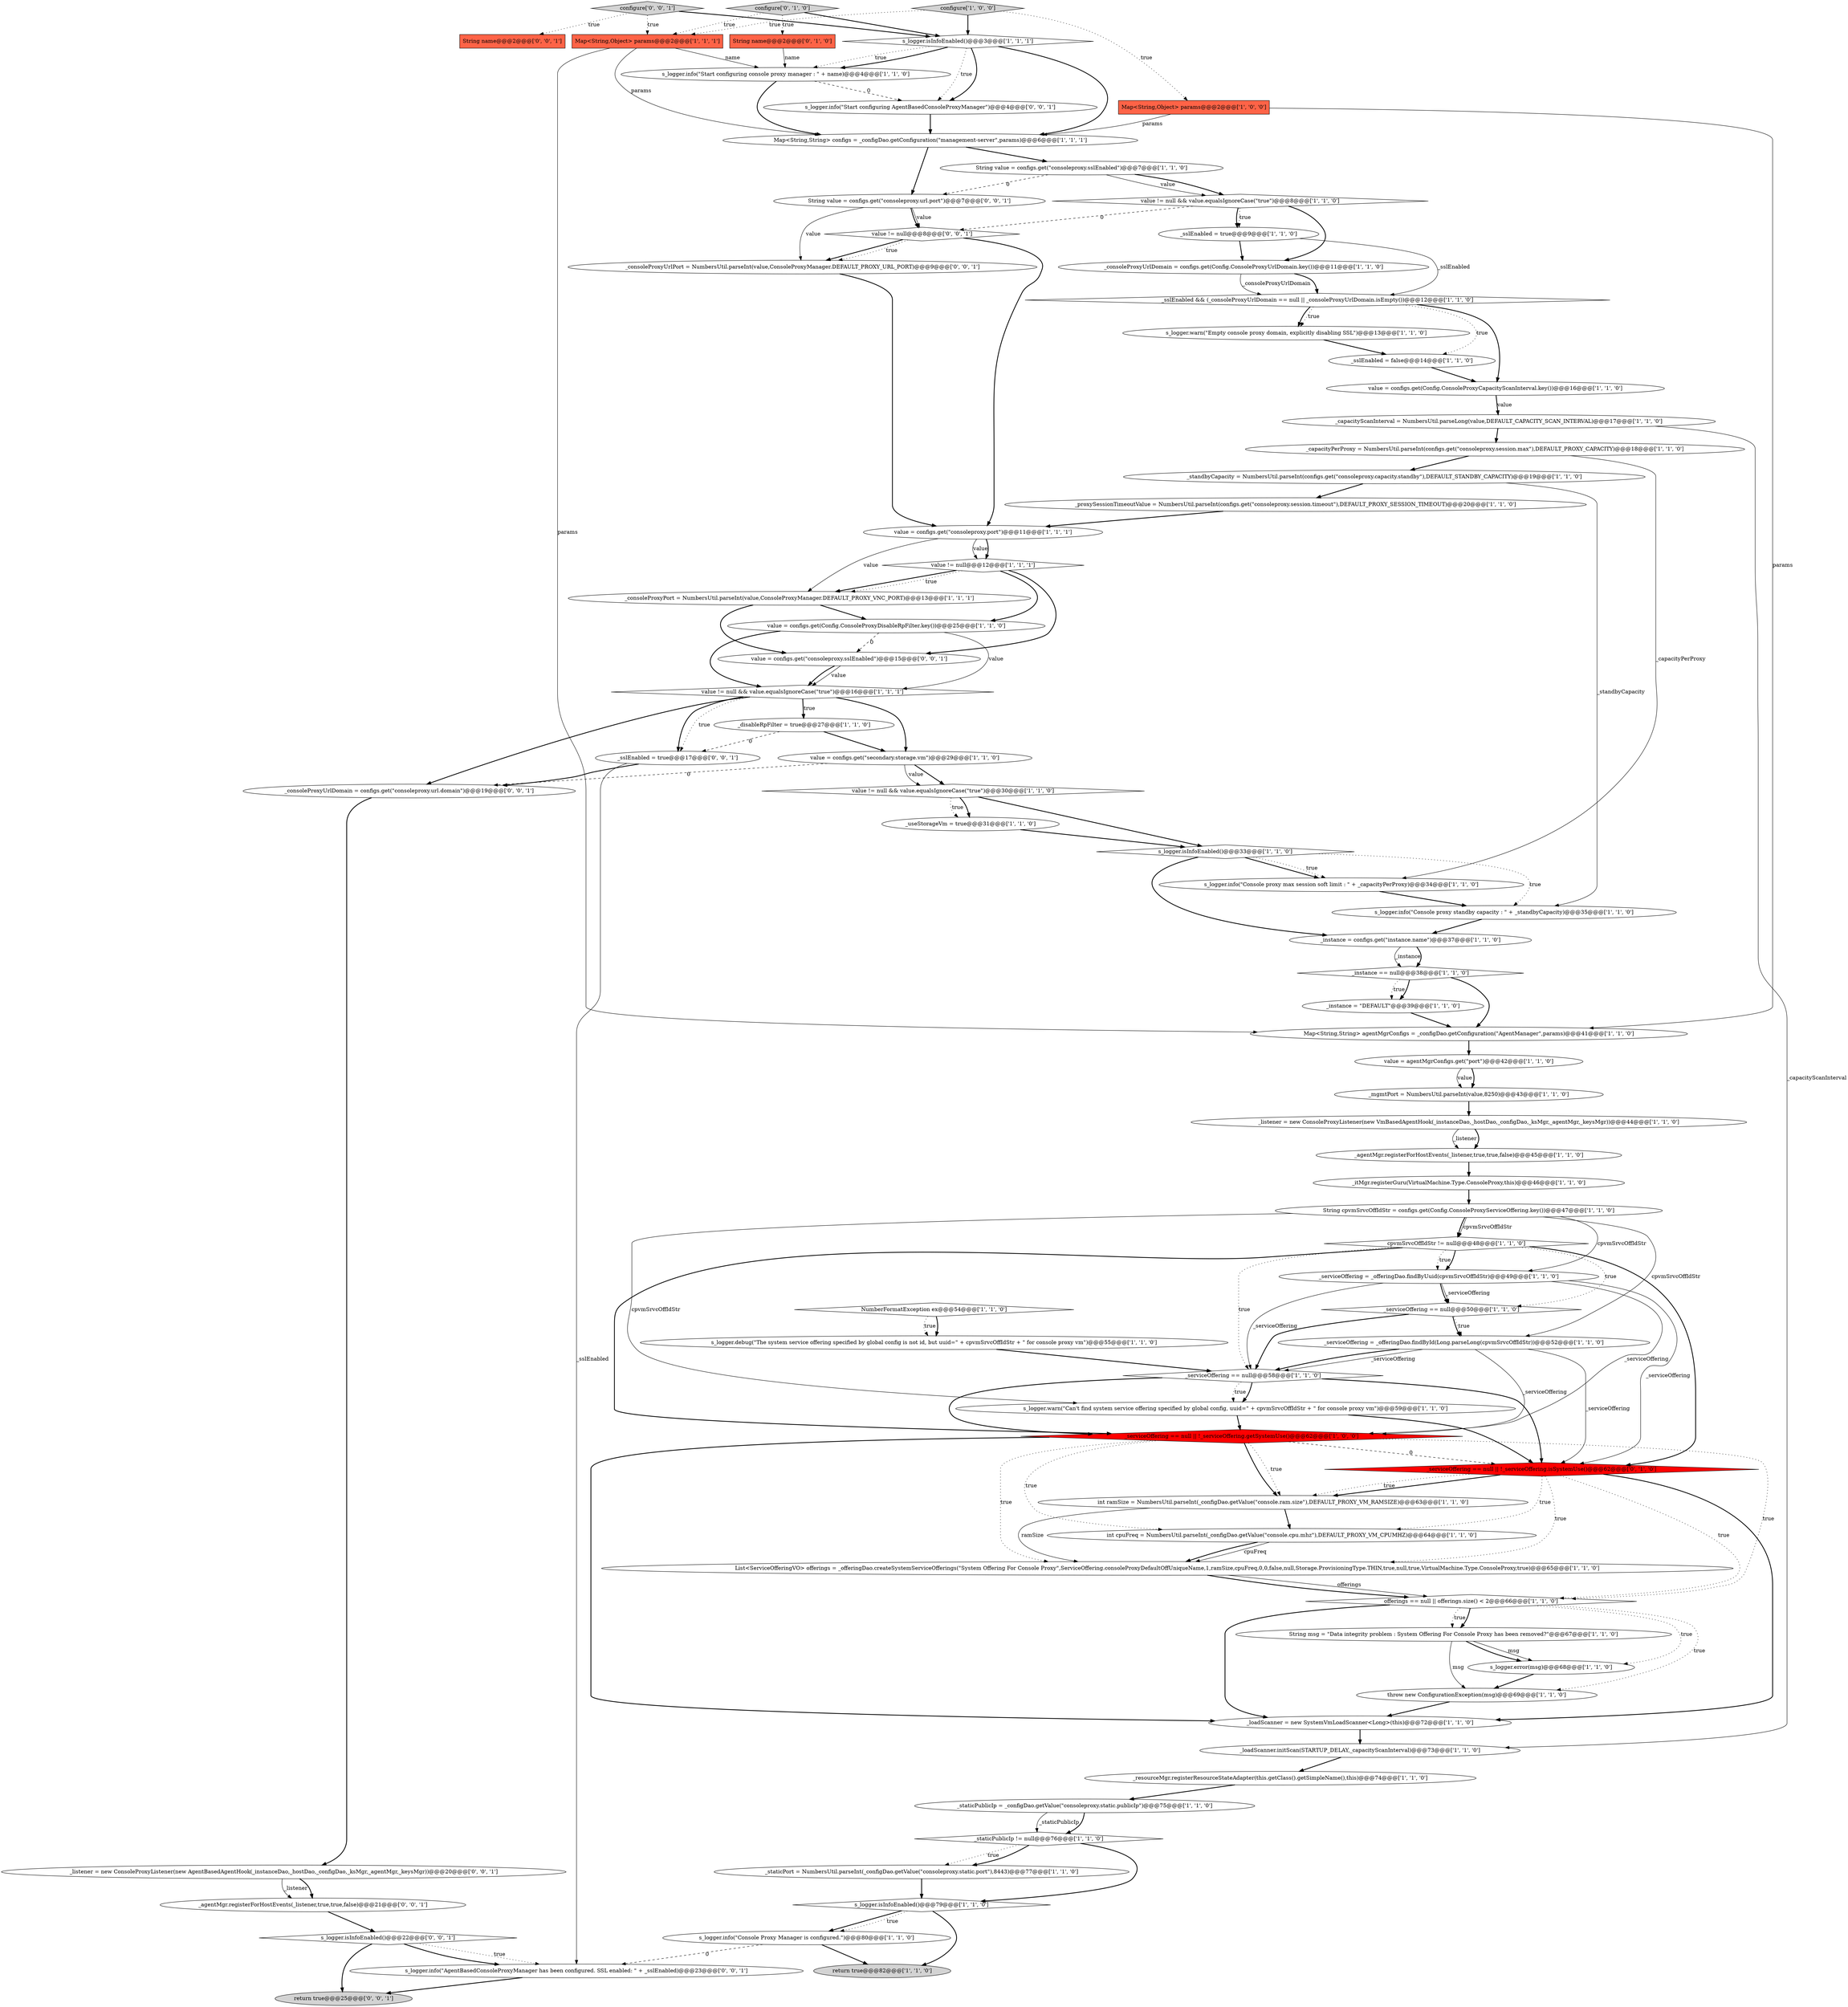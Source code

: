 digraph {
42 [style = filled, label = "_useStorageVm = true@@@31@@@['1', '1', '0']", fillcolor = white, shape = ellipse image = "AAA0AAABBB1BBB"];
47 [style = filled, label = "_serviceOffering == null@@@50@@@['1', '1', '0']", fillcolor = white, shape = diamond image = "AAA0AAABBB1BBB"];
19 [style = filled, label = "s_logger.info(\"Console proxy standby capacity : \" + _standbyCapacity)@@@35@@@['1', '1', '0']", fillcolor = white, shape = ellipse image = "AAA0AAABBB1BBB"];
33 [style = filled, label = "_serviceOffering == null@@@58@@@['1', '1', '0']", fillcolor = white, shape = diamond image = "AAA0AAABBB1BBB"];
26 [style = filled, label = "s_logger.info(\"Console proxy max session soft limit : \" + _capacityPerProxy)@@@34@@@['1', '1', '0']", fillcolor = white, shape = ellipse image = "AAA0AAABBB1BBB"];
52 [style = filled, label = "String cpvmSrvcOffIdStr = configs.get(Config.ConsoleProxyServiceOffering.key())@@@47@@@['1', '1', '0']", fillcolor = white, shape = ellipse image = "AAA0AAABBB1BBB"];
68 [style = filled, label = "_listener = new ConsoleProxyListener(new AgentBasedAgentHook(_instanceDao,_hostDao,_configDao,_ksMgr,_agentMgr,_keysMgr))@@@20@@@['0', '0', '1']", fillcolor = white, shape = ellipse image = "AAA0AAABBB3BBB"];
55 [style = filled, label = "_instance = configs.get(\"instance.name\")@@@37@@@['1', '1', '0']", fillcolor = white, shape = ellipse image = "AAA0AAABBB1BBB"];
34 [style = filled, label = "return true@@@82@@@['1', '1', '0']", fillcolor = lightgray, shape = ellipse image = "AAA0AAABBB1BBB"];
6 [style = filled, label = "value != null && value.equalsIgnoreCase(\"true\")@@@8@@@['1', '1', '0']", fillcolor = white, shape = diamond image = "AAA0AAABBB1BBB"];
1 [style = filled, label = "String msg = \"Data integrity problem : System Offering For Console Proxy has been removed?\"@@@67@@@['1', '1', '0']", fillcolor = white, shape = ellipse image = "AAA0AAABBB1BBB"];
24 [style = filled, label = "_staticPort = NumbersUtil.parseInt(_configDao.getValue(\"consoleproxy.static.port\"),8443)@@@77@@@['1', '1', '0']", fillcolor = white, shape = ellipse image = "AAA0AAABBB1BBB"];
79 [style = filled, label = "String name@@@2@@@['0', '0', '1']", fillcolor = tomato, shape = box image = "AAA0AAABBB3BBB"];
81 [style = filled, label = "_consoleProxyUrlPort = NumbersUtil.parseInt(value,ConsoleProxyManager.DEFAULT_PROXY_URL_PORT)@@@9@@@['0', '0', '1']", fillcolor = white, shape = ellipse image = "AAA0AAABBB3BBB"];
72 [style = filled, label = "configure['0', '0', '1']", fillcolor = lightgray, shape = diamond image = "AAA0AAABBB3BBB"];
59 [style = filled, label = "_loadScanner.initScan(STARTUP_DELAY,_capacityScanInterval)@@@73@@@['1', '1', '0']", fillcolor = white, shape = ellipse image = "AAA0AAABBB1BBB"];
46 [style = filled, label = "value != null && value.equalsIgnoreCase(\"true\")@@@30@@@['1', '1', '0']", fillcolor = white, shape = diamond image = "AAA0AAABBB1BBB"];
66 [style = filled, label = "configure['0', '1', '0']", fillcolor = lightgray, shape = diamond image = "AAA0AAABBB2BBB"];
75 [style = filled, label = "_consoleProxyUrlDomain = configs.get(\"consoleproxy.url.domain\")@@@19@@@['0', '0', '1']", fillcolor = white, shape = ellipse image = "AAA0AAABBB3BBB"];
41 [style = filled, label = "offerings == null || offerings.size() < 2@@@66@@@['1', '1', '0']", fillcolor = white, shape = diamond image = "AAA0AAABBB1BBB"];
61 [style = filled, label = "List<ServiceOfferingVO> offerings = _offeringDao.createSystemServiceOfferings(\"System Offering For Console Proxy\",ServiceOffering.consoleProxyDefaultOffUniqueName,1,ramSize,cpuFreq,0,0,false,null,Storage.ProvisioningType.THIN,true,null,true,VirtualMachine.Type.ConsoleProxy,true)@@@65@@@['1', '1', '0']", fillcolor = white, shape = ellipse image = "AAA0AAABBB1BBB"];
51 [style = filled, label = "s_logger.info(\"Console Proxy Manager is configured.\")@@@80@@@['1', '1', '0']", fillcolor = white, shape = ellipse image = "AAA0AAABBB1BBB"];
40 [style = filled, label = "s_logger.info(\"Start configuring console proxy manager : \" + name)@@@4@@@['1', '1', '0']", fillcolor = white, shape = ellipse image = "AAA0AAABBB1BBB"];
54 [style = filled, label = "_capacityScanInterval = NumbersUtil.parseLong(value,DEFAULT_CAPACITY_SCAN_INTERVAL)@@@17@@@['1', '1', '0']", fillcolor = white, shape = ellipse image = "AAA0AAABBB1BBB"];
50 [style = filled, label = "value = agentMgrConfigs.get(\"port\")@@@42@@@['1', '1', '0']", fillcolor = white, shape = ellipse image = "AAA0AAABBB1BBB"];
35 [style = filled, label = "configure['1', '0', '0']", fillcolor = lightgray, shape = diamond image = "AAA0AAABBB1BBB"];
10 [style = filled, label = "Map<String,Object> params@@@2@@@['1', '0', '0']", fillcolor = tomato, shape = box image = "AAA0AAABBB1BBB"];
56 [style = filled, label = "_sslEnabled = true@@@9@@@['1', '1', '0']", fillcolor = white, shape = ellipse image = "AAA0AAABBB1BBB"];
62 [style = filled, label = "_resourceMgr.registerResourceStateAdapter(this.getClass().getSimpleName(),this)@@@74@@@['1', '1', '0']", fillcolor = white, shape = ellipse image = "AAA0AAABBB1BBB"];
3 [style = filled, label = "_serviceOffering = _offeringDao.findById(Long.parseLong(cpvmSrvcOffIdStr))@@@52@@@['1', '1', '0']", fillcolor = white, shape = ellipse image = "AAA0AAABBB1BBB"];
18 [style = filled, label = "_instance = \"DEFAULT\"@@@39@@@['1', '1', '0']", fillcolor = white, shape = ellipse image = "AAA0AAABBB1BBB"];
73 [style = filled, label = "s_logger.isInfoEnabled()@@@22@@@['0', '0', '1']", fillcolor = white, shape = diamond image = "AAA0AAABBB3BBB"];
28 [style = filled, label = "s_logger.warn(\"Empty console proxy domain, explicitly disabling SSL\")@@@13@@@['1', '1', '0']", fillcolor = white, shape = ellipse image = "AAA0AAABBB1BBB"];
45 [style = filled, label = "Map<String,String> configs = _configDao.getConfiguration(\"management-server\",params)@@@6@@@['1', '1', '1']", fillcolor = white, shape = ellipse image = "AAA0AAABBB1BBB"];
17 [style = filled, label = "Map<String,Object> params@@@2@@@['1', '1', '1']", fillcolor = tomato, shape = box image = "AAA0AAABBB1BBB"];
32 [style = filled, label = "String value = configs.get(\"consoleproxy.sslEnabled\")@@@7@@@['1', '1', '0']", fillcolor = white, shape = ellipse image = "AAA0AAABBB1BBB"];
27 [style = filled, label = "_staticPublicIp != null@@@76@@@['1', '1', '0']", fillcolor = white, shape = diamond image = "AAA0AAABBB1BBB"];
76 [style = filled, label = "s_logger.info(\"Start configuring AgentBasedConsoleProxyManager\")@@@4@@@['0', '0', '1']", fillcolor = white, shape = ellipse image = "AAA0AAABBB3BBB"];
71 [style = filled, label = "String value = configs.get(\"consoleproxy.url.port\")@@@7@@@['0', '0', '1']", fillcolor = white, shape = ellipse image = "AAA0AAABBB3BBB"];
2 [style = filled, label = "throw new ConfigurationException(msg)@@@69@@@['1', '1', '0']", fillcolor = white, shape = ellipse image = "AAA0AAABBB1BBB"];
14 [style = filled, label = "value = configs.get(Config.ConsoleProxyDisableRpFilter.key())@@@25@@@['1', '1', '0']", fillcolor = white, shape = ellipse image = "AAA0AAABBB1BBB"];
57 [style = filled, label = "s_logger.isInfoEnabled()@@@3@@@['1', '1', '1']", fillcolor = white, shape = diamond image = "AAA0AAABBB1BBB"];
49 [style = filled, label = "_standbyCapacity = NumbersUtil.parseInt(configs.get(\"consoleproxy.capacity.standby\"),DEFAULT_STANDBY_CAPACITY)@@@19@@@['1', '1', '0']", fillcolor = white, shape = ellipse image = "AAA0AAABBB1BBB"];
5 [style = filled, label = "value != null && value.equalsIgnoreCase(\"true\")@@@16@@@['1', '1', '1']", fillcolor = white, shape = diamond image = "AAA0AAABBB1BBB"];
7 [style = filled, label = "int ramSize = NumbersUtil.parseInt(_configDao.getValue(\"console.ram.size\"),DEFAULT_PROXY_VM_RAMSIZE)@@@63@@@['1', '1', '0']", fillcolor = white, shape = ellipse image = "AAA0AAABBB1BBB"];
16 [style = filled, label = "s_logger.isInfoEnabled()@@@33@@@['1', '1', '0']", fillcolor = white, shape = diamond image = "AAA0AAABBB1BBB"];
25 [style = filled, label = "_sslEnabled && (_consoleProxyUrlDomain == null || _consoleProxyUrlDomain.isEmpty())@@@12@@@['1', '1', '0']", fillcolor = white, shape = diamond image = "AAA0AAABBB1BBB"];
13 [style = filled, label = "_loadScanner = new SystemVmLoadScanner<Long>(this)@@@72@@@['1', '1', '0']", fillcolor = white, shape = ellipse image = "AAA0AAABBB1BBB"];
63 [style = filled, label = "s_logger.isInfoEnabled()@@@79@@@['1', '1', '0']", fillcolor = white, shape = diamond image = "AAA0AAABBB1BBB"];
67 [style = filled, label = "_serviceOffering == null || !_serviceOffering.isSystemUse()@@@62@@@['0', '1', '0']", fillcolor = red, shape = diamond image = "AAA1AAABBB2BBB"];
21 [style = filled, label = "value = configs.get(\"consoleproxy.port\")@@@11@@@['1', '1', '1']", fillcolor = white, shape = ellipse image = "AAA0AAABBB1BBB"];
69 [style = filled, label = "s_logger.info(\"AgentBasedConsoleProxyManager has been configured. SSL enabled: \" + _sslEnabled)@@@23@@@['0', '0', '1']", fillcolor = white, shape = ellipse image = "AAA0AAABBB3BBB"];
43 [style = filled, label = "_proxySessionTimeoutValue = NumbersUtil.parseInt(configs.get(\"consoleproxy.session.timeout\"),DEFAULT_PROXY_SESSION_TIMEOUT)@@@20@@@['1', '1', '0']", fillcolor = white, shape = ellipse image = "AAA0AAABBB1BBB"];
48 [style = filled, label = "cpvmSrvcOffIdStr != null@@@48@@@['1', '1', '0']", fillcolor = white, shape = diamond image = "AAA0AAABBB1BBB"];
78 [style = filled, label = "value = configs.get(\"consoleproxy.sslEnabled\")@@@15@@@['0', '0', '1']", fillcolor = white, shape = ellipse image = "AAA0AAABBB3BBB"];
0 [style = filled, label = "_instance == null@@@38@@@['1', '1', '0']", fillcolor = white, shape = diamond image = "AAA0AAABBB1BBB"];
53 [style = filled, label = "int cpuFreq = NumbersUtil.parseInt(_configDao.getValue(\"console.cpu.mhz\"),DEFAULT_PROXY_VM_CPUMHZ)@@@64@@@['1', '1', '0']", fillcolor = white, shape = ellipse image = "AAA0AAABBB1BBB"];
64 [style = filled, label = "_consoleProxyUrlDomain = configs.get(Config.ConsoleProxyUrlDomain.key())@@@11@@@['1', '1', '0']", fillcolor = white, shape = ellipse image = "AAA0AAABBB1BBB"];
70 [style = filled, label = "value != null@@@8@@@['0', '0', '1']", fillcolor = white, shape = diamond image = "AAA0AAABBB3BBB"];
12 [style = filled, label = "_consoleProxyPort = NumbersUtil.parseInt(value,ConsoleProxyManager.DEFAULT_PROXY_VNC_PORT)@@@13@@@['1', '1', '1']", fillcolor = white, shape = ellipse image = "AAA0AAABBB1BBB"];
31 [style = filled, label = "_serviceOffering == null || !_serviceOffering.getSystemUse()@@@62@@@['1', '0', '0']", fillcolor = red, shape = diamond image = "AAA1AAABBB1BBB"];
11 [style = filled, label = "Map<String,String> agentMgrConfigs = _configDao.getConfiguration(\"AgentManager\",params)@@@41@@@['1', '1', '0']", fillcolor = white, shape = ellipse image = "AAA0AAABBB1BBB"];
36 [style = filled, label = "value != null@@@12@@@['1', '1', '1']", fillcolor = white, shape = diamond image = "AAA0AAABBB1BBB"];
15 [style = filled, label = "_disableRpFilter = true@@@27@@@['1', '1', '0']", fillcolor = white, shape = ellipse image = "AAA0AAABBB1BBB"];
74 [style = filled, label = "_sslEnabled = true@@@17@@@['0', '0', '1']", fillcolor = white, shape = ellipse image = "AAA0AAABBB3BBB"];
77 [style = filled, label = "return true@@@25@@@['0', '0', '1']", fillcolor = lightgray, shape = ellipse image = "AAA0AAABBB3BBB"];
8 [style = filled, label = "_sslEnabled = false@@@14@@@['1', '1', '0']", fillcolor = white, shape = ellipse image = "AAA0AAABBB1BBB"];
30 [style = filled, label = "s_logger.warn(\"Can't find system service offering specified by global config, uuid=\" + cpvmSrvcOffIdStr + \" for console proxy vm\")@@@59@@@['1', '1', '0']", fillcolor = white, shape = ellipse image = "AAA0AAABBB1BBB"];
38 [style = filled, label = "NumberFormatException ex@@@54@@@['1', '1', '0']", fillcolor = white, shape = diamond image = "AAA0AAABBB1BBB"];
37 [style = filled, label = "_agentMgr.registerForHostEvents(_listener,true,true,false)@@@45@@@['1', '1', '0']", fillcolor = white, shape = ellipse image = "AAA0AAABBB1BBB"];
60 [style = filled, label = "_staticPublicIp = _configDao.getValue(\"consoleproxy.static.publicIp\")@@@75@@@['1', '1', '0']", fillcolor = white, shape = ellipse image = "AAA0AAABBB1BBB"];
44 [style = filled, label = "s_logger.debug(\"The system service offering specified by global config is not id, but uuid=\" + cpvmSrvcOffIdStr + \" for console proxy vm\")@@@55@@@['1', '1', '0']", fillcolor = white, shape = ellipse image = "AAA0AAABBB1BBB"];
65 [style = filled, label = "String name@@@2@@@['0', '1', '0']", fillcolor = tomato, shape = box image = "AAA0AAABBB2BBB"];
9 [style = filled, label = "value = configs.get(\"secondary.storage.vm\")@@@29@@@['1', '1', '0']", fillcolor = white, shape = ellipse image = "AAA0AAABBB1BBB"];
23 [style = filled, label = "_mgmtPort = NumbersUtil.parseInt(value,8250)@@@43@@@['1', '1', '0']", fillcolor = white, shape = ellipse image = "AAA0AAABBB1BBB"];
80 [style = filled, label = "_agentMgr.registerForHostEvents(_listener,true,true,false)@@@21@@@['0', '0', '1']", fillcolor = white, shape = ellipse image = "AAA0AAABBB3BBB"];
58 [style = filled, label = "s_logger.error(msg)@@@68@@@['1', '1', '0']", fillcolor = white, shape = ellipse image = "AAA0AAABBB1BBB"];
29 [style = filled, label = "_itMgr.registerGuru(VirtualMachine.Type.ConsoleProxy,this)@@@46@@@['1', '1', '0']", fillcolor = white, shape = ellipse image = "AAA0AAABBB1BBB"];
4 [style = filled, label = "value = configs.get(Config.ConsoleProxyCapacityScanInterval.key())@@@16@@@['1', '1', '0']", fillcolor = white, shape = ellipse image = "AAA0AAABBB1BBB"];
20 [style = filled, label = "_serviceOffering = _offeringDao.findByUuid(cpvmSrvcOffIdStr)@@@49@@@['1', '1', '0']", fillcolor = white, shape = ellipse image = "AAA0AAABBB1BBB"];
39 [style = filled, label = "_capacityPerProxy = NumbersUtil.parseInt(configs.get(\"consoleproxy.session.max\"),DEFAULT_PROXY_CAPACITY)@@@18@@@['1', '1', '0']", fillcolor = white, shape = ellipse image = "AAA0AAABBB1BBB"];
22 [style = filled, label = "_listener = new ConsoleProxyListener(new VmBasedAgentHook(_instanceDao,_hostDao,_configDao,_ksMgr,_agentMgr,_keysMgr))@@@44@@@['1', '1', '0']", fillcolor = white, shape = ellipse image = "AAA0AAABBB1BBB"];
24->63 [style = bold, label=""];
71->70 [style = bold, label=""];
1->58 [style = solid, label="msg"];
16->55 [style = bold, label=""];
19->55 [style = bold, label=""];
5->9 [style = bold, label=""];
38->44 [style = bold, label=""];
56->64 [style = bold, label=""];
72->57 [style = bold, label=""];
22->37 [style = bold, label=""];
35->10 [style = dotted, label="true"];
6->70 [style = dashed, label="0"];
63->34 [style = bold, label=""];
21->36 [style = solid, label="value"];
74->69 [style = solid, label="_sslEnabled"];
5->15 [style = bold, label=""];
59->62 [style = bold, label=""];
25->28 [style = dotted, label="true"];
36->12 [style = bold, label=""];
41->1 [style = dotted, label="true"];
60->27 [style = solid, label="_staticPublicIp"];
21->12 [style = solid, label="value"];
47->33 [style = bold, label=""];
32->6 [style = bold, label=""];
61->41 [style = solid, label="offerings"];
31->7 [style = dotted, label="true"];
41->2 [style = dotted, label="true"];
52->48 [style = solid, label="cpvmSrvcOffIdStr"];
13->59 [style = bold, label=""];
23->22 [style = bold, label=""];
51->69 [style = dashed, label="0"];
21->36 [style = bold, label=""];
52->20 [style = solid, label="cpvmSrvcOffIdStr"];
6->64 [style = bold, label=""];
41->58 [style = dotted, label="true"];
10->45 [style = solid, label="params"];
67->61 [style = dotted, label="true"];
5->74 [style = dotted, label="true"];
39->49 [style = bold, label=""];
32->6 [style = solid, label="value"];
75->68 [style = bold, label=""];
31->53 [style = dotted, label="true"];
8->4 [style = bold, label=""];
3->33 [style = solid, label="_serviceOffering"];
67->41 [style = dotted, label="true"];
14->78 [style = dashed, label="0"];
41->13 [style = bold, label=""];
72->17 [style = dotted, label="true"];
17->40 [style = solid, label="name"];
56->25 [style = solid, label="_sslEnabled"];
46->42 [style = bold, label=""];
22->37 [style = solid, label="_listener"];
25->28 [style = bold, label=""];
30->67 [style = bold, label=""];
68->80 [style = solid, label="_listener"];
50->23 [style = bold, label=""];
57->40 [style = bold, label=""];
63->51 [style = bold, label=""];
18->11 [style = bold, label=""];
62->60 [style = bold, label=""];
57->76 [style = dotted, label="true"];
16->26 [style = bold, label=""];
37->29 [style = bold, label=""];
48->33 [style = dotted, label="true"];
68->80 [style = bold, label=""];
67->53 [style = dotted, label="true"];
58->2 [style = bold, label=""];
27->24 [style = dotted, label="true"];
3->33 [style = bold, label=""];
5->74 [style = bold, label=""];
73->69 [style = bold, label=""];
57->45 [style = bold, label=""];
69->77 [style = bold, label=""];
73->69 [style = dotted, label="true"];
36->14 [style = bold, label=""];
31->67 [style = dashed, label="0"];
29->52 [style = bold, label=""];
35->57 [style = bold, label=""];
47->3 [style = dotted, label="true"];
45->71 [style = bold, label=""];
1->58 [style = bold, label=""];
64->25 [style = bold, label=""];
48->47 [style = dotted, label="true"];
70->81 [style = bold, label=""];
32->71 [style = dashed, label="0"];
57->40 [style = dotted, label="true"];
15->9 [style = bold, label=""];
57->76 [style = bold, label=""];
36->78 [style = bold, label=""];
49->19 [style = solid, label="_standbyCapacity"];
52->48 [style = bold, label=""];
70->21 [style = bold, label=""];
12->14 [style = bold, label=""];
54->59 [style = solid, label="_capacityScanInterval"];
33->30 [style = bold, label=""];
71->81 [style = solid, label="value"];
66->57 [style = bold, label=""];
25->8 [style = dotted, label="true"];
9->46 [style = solid, label="value"];
20->31 [style = solid, label="_serviceOffering"];
74->75 [style = bold, label=""];
9->75 [style = dashed, label="0"];
67->7 [style = bold, label=""];
66->17 [style = dotted, label="true"];
61->41 [style = bold, label=""];
46->16 [style = bold, label=""];
47->3 [style = bold, label=""];
39->26 [style = solid, label="_capacityPerProxy"];
0->18 [style = dotted, label="true"];
31->13 [style = bold, label=""];
40->76 [style = dashed, label="0"];
9->46 [style = bold, label=""];
44->33 [style = bold, label=""];
45->32 [style = bold, label=""];
42->16 [style = bold, label=""];
0->11 [style = bold, label=""];
33->67 [style = bold, label=""];
38->44 [style = dotted, label="true"];
26->19 [style = bold, label=""];
5->15 [style = dotted, label="true"];
31->7 [style = bold, label=""];
50->23 [style = solid, label="value"];
4->54 [style = bold, label=""];
48->31 [style = bold, label=""];
54->39 [style = bold, label=""];
81->21 [style = bold, label=""];
72->79 [style = dotted, label="true"];
6->56 [style = bold, label=""];
52->30 [style = solid, label="cpvmSrvcOffIdStr"];
30->31 [style = bold, label=""];
20->47 [style = solid, label="_serviceOffering"];
28->8 [style = bold, label=""];
76->45 [style = bold, label=""];
11->50 [style = bold, label=""];
65->40 [style = solid, label="name"];
0->18 [style = bold, label=""];
27->24 [style = bold, label=""];
63->51 [style = dotted, label="true"];
60->27 [style = bold, label=""];
70->81 [style = dotted, label="true"];
6->56 [style = dotted, label="true"];
3->31 [style = solid, label="_serviceOffering"];
14->5 [style = bold, label=""];
16->19 [style = dotted, label="true"];
43->21 [style = bold, label=""];
53->61 [style = bold, label=""];
53->61 [style = solid, label="cpuFreq"];
48->20 [style = dotted, label="true"];
5->75 [style = bold, label=""];
67->13 [style = bold, label=""];
7->61 [style = solid, label="ramSize"];
55->0 [style = solid, label="_instance"];
71->70 [style = solid, label="value"];
20->67 [style = solid, label="_serviceOffering"];
25->4 [style = bold, label=""];
27->63 [style = bold, label=""];
55->0 [style = bold, label=""];
41->1 [style = bold, label=""];
80->73 [style = bold, label=""];
36->12 [style = dotted, label="true"];
17->45 [style = solid, label="params"];
33->30 [style = dotted, label="true"];
49->43 [style = bold, label=""];
20->47 [style = bold, label=""];
16->26 [style = dotted, label="true"];
2->13 [style = bold, label=""];
31->61 [style = dotted, label="true"];
15->74 [style = dashed, label="0"];
78->5 [style = bold, label=""];
10->11 [style = solid, label="params"];
48->20 [style = bold, label=""];
48->67 [style = bold, label=""];
4->54 [style = solid, label="value"];
1->2 [style = solid, label="msg"];
46->42 [style = dotted, label="true"];
33->31 [style = bold, label=""];
35->17 [style = dotted, label="true"];
64->25 [style = solid, label="_consoleProxyUrlDomain"];
73->77 [style = bold, label=""];
40->45 [style = bold, label=""];
14->5 [style = solid, label="value"];
66->65 [style = dotted, label="true"];
20->33 [style = solid, label="_serviceOffering"];
3->67 [style = solid, label="_serviceOffering"];
51->34 [style = bold, label=""];
67->7 [style = dotted, label="true"];
12->78 [style = bold, label=""];
52->3 [style = solid, label="cpvmSrvcOffIdStr"];
78->5 [style = solid, label="value"];
31->41 [style = dotted, label="true"];
7->53 [style = bold, label=""];
17->11 [style = solid, label="params"];
}
